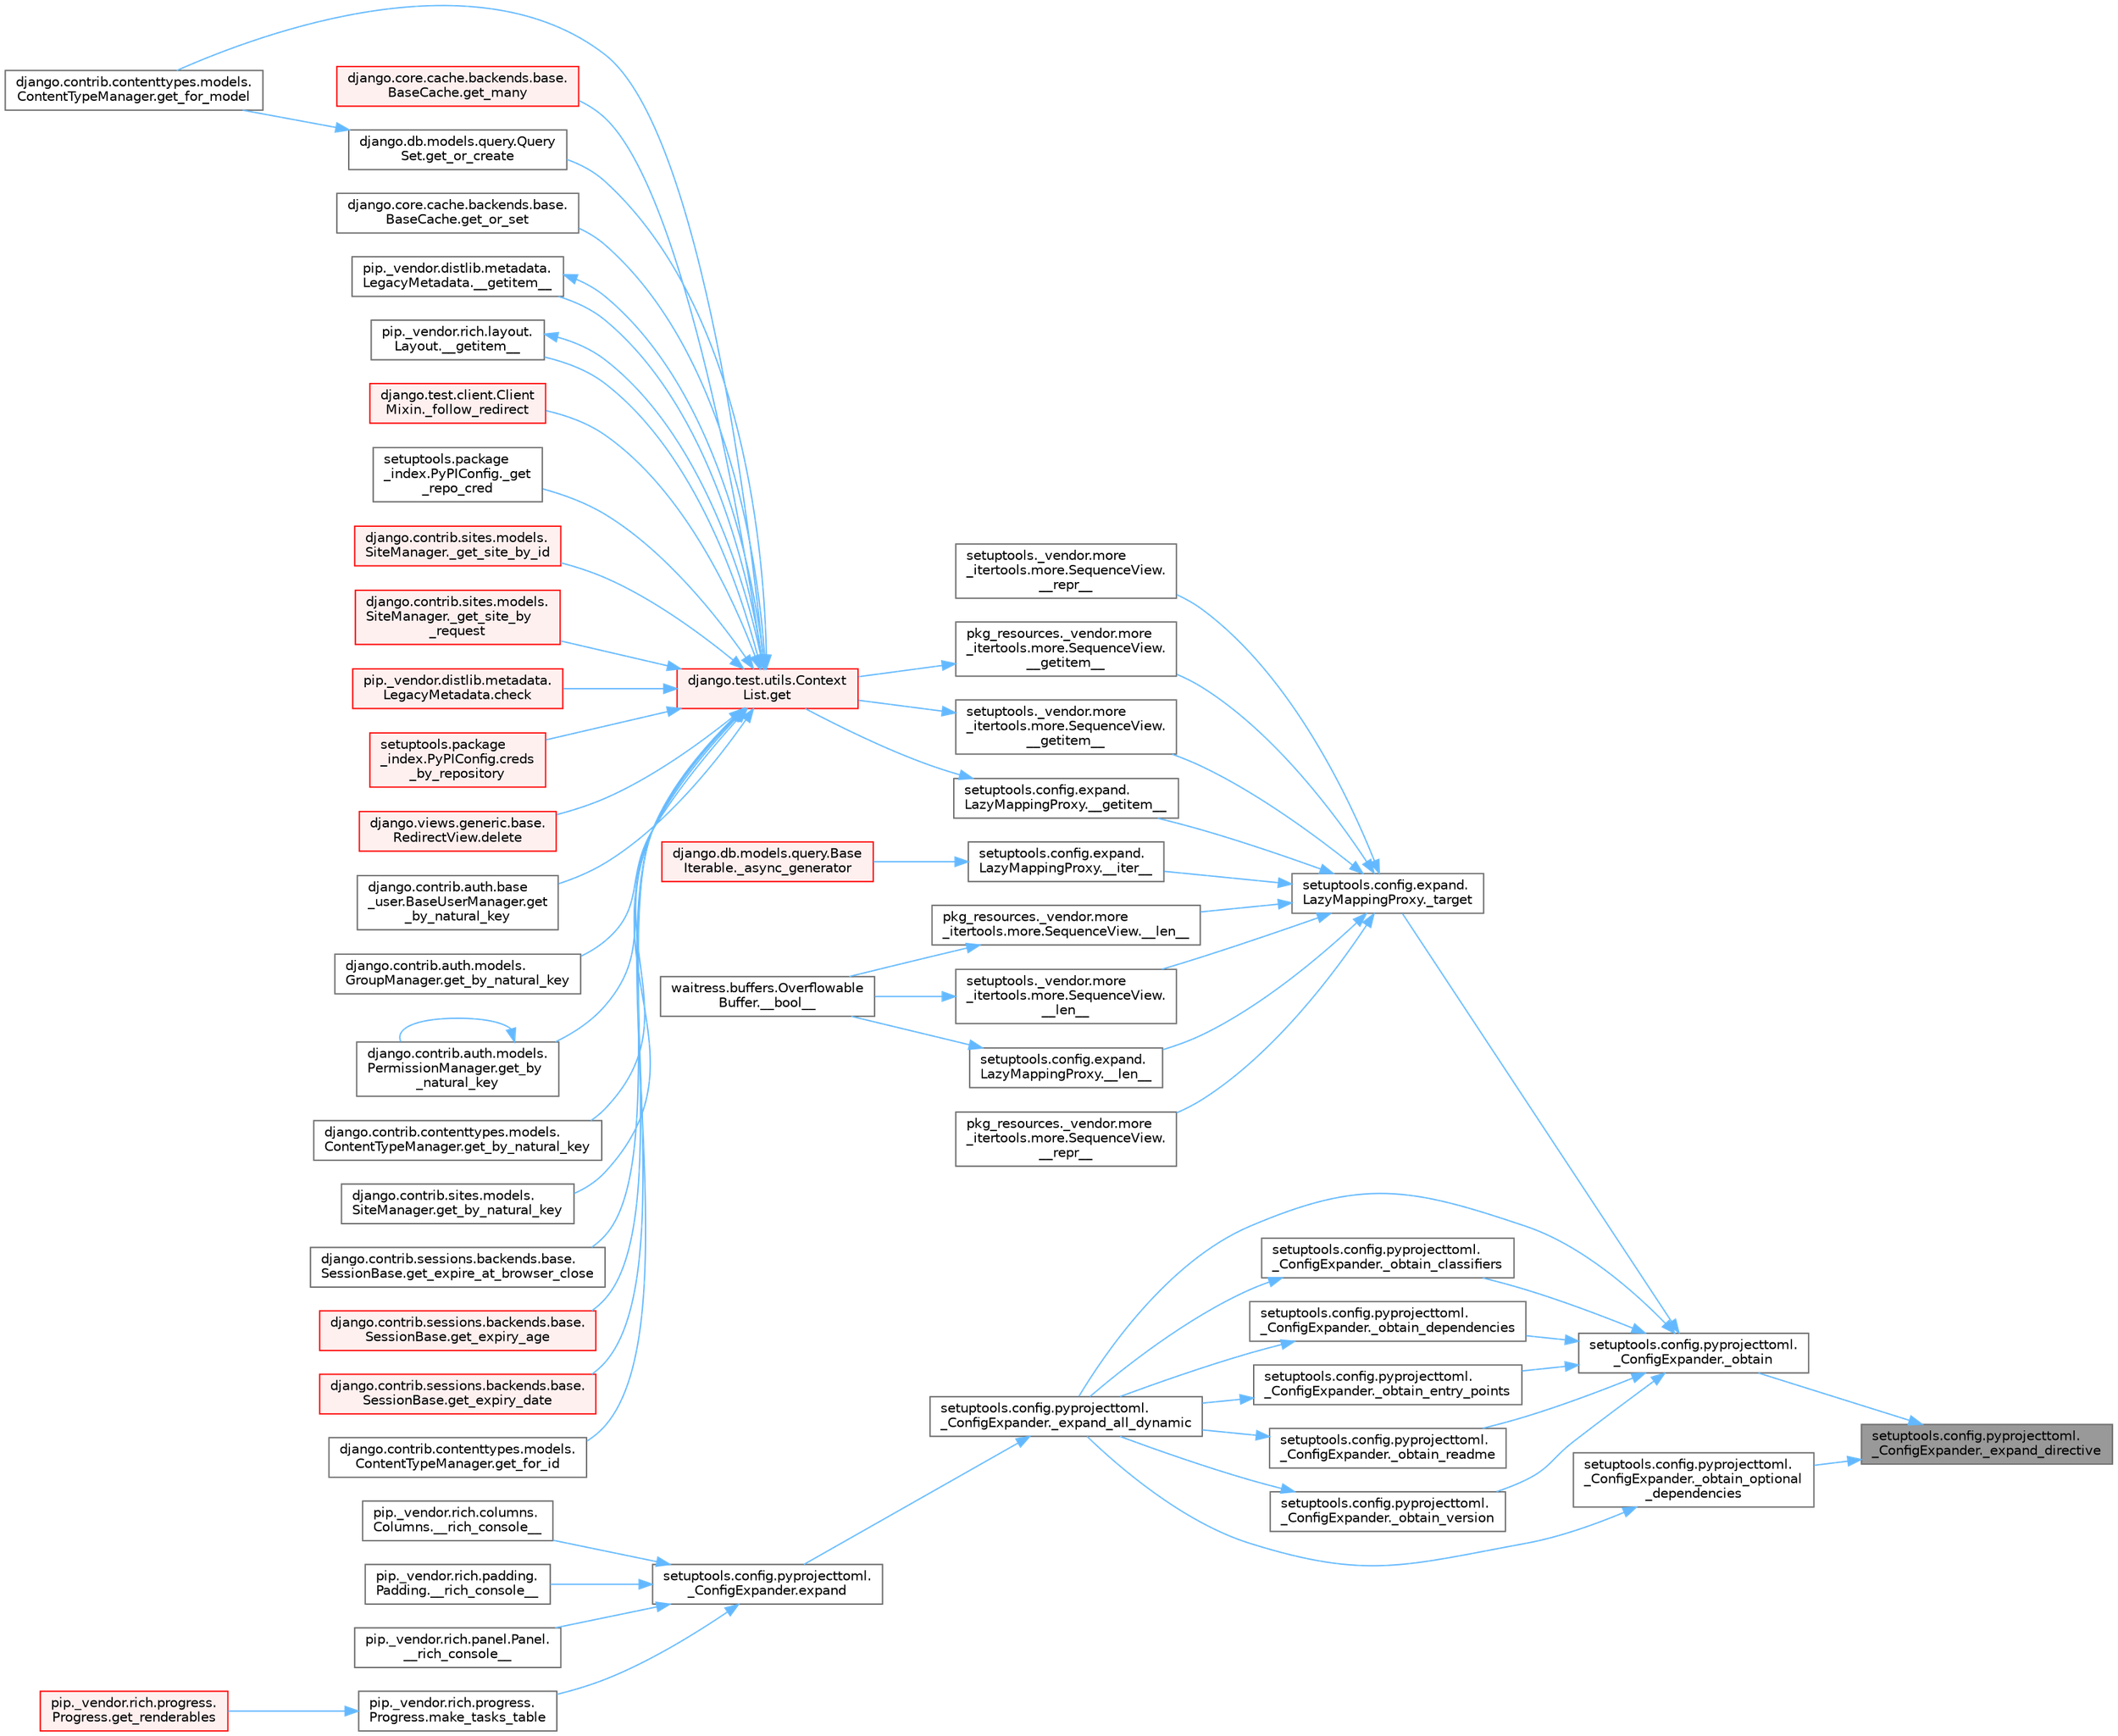 digraph "setuptools.config.pyprojecttoml._ConfigExpander._expand_directive"
{
 // LATEX_PDF_SIZE
  bgcolor="transparent";
  edge [fontname=Helvetica,fontsize=10,labelfontname=Helvetica,labelfontsize=10];
  node [fontname=Helvetica,fontsize=10,shape=box,height=0.2,width=0.4];
  rankdir="RL";
  Node1 [id="Node000001",label="setuptools.config.pyprojecttoml.\l_ConfigExpander._expand_directive",height=0.2,width=0.4,color="gray40", fillcolor="grey60", style="filled", fontcolor="black",tooltip=" "];
  Node1 -> Node2 [id="edge1_Node000001_Node000002",dir="back",color="steelblue1",style="solid",tooltip=" "];
  Node2 [id="Node000002",label="setuptools.config.pyprojecttoml.\l_ConfigExpander._obtain",height=0.2,width=0.4,color="grey40", fillcolor="white", style="filled",URL="$classsetuptools_1_1config_1_1pyprojecttoml_1_1___config_expander.html#a36e4fdbd57f7f8dc1886cb4961a920f5",tooltip=" "];
  Node2 -> Node3 [id="edge2_Node000002_Node000003",dir="back",color="steelblue1",style="solid",tooltip=" "];
  Node3 [id="Node000003",label="setuptools.config.pyprojecttoml.\l_ConfigExpander._expand_all_dynamic",height=0.2,width=0.4,color="grey40", fillcolor="white", style="filled",URL="$classsetuptools_1_1config_1_1pyprojecttoml_1_1___config_expander.html#aebe94f0d53bb9999f29652fc155e7b01",tooltip=" "];
  Node3 -> Node4 [id="edge3_Node000003_Node000004",dir="back",color="steelblue1",style="solid",tooltip=" "];
  Node4 [id="Node000004",label="setuptools.config.pyprojecttoml.\l_ConfigExpander.expand",height=0.2,width=0.4,color="grey40", fillcolor="white", style="filled",URL="$classsetuptools_1_1config_1_1pyprojecttoml_1_1___config_expander.html#a15ef5ddaca1336e1cdbfe6fa2d89ab46",tooltip=" "];
  Node4 -> Node5 [id="edge4_Node000004_Node000005",dir="back",color="steelblue1",style="solid",tooltip=" "];
  Node5 [id="Node000005",label="pip._vendor.rich.columns.\lColumns.__rich_console__",height=0.2,width=0.4,color="grey40", fillcolor="white", style="filled",URL="$classpip_1_1__vendor_1_1rich_1_1columns_1_1_columns.html#aaae297ec38827f15d1d15327be4e4a12",tooltip=" "];
  Node4 -> Node6 [id="edge5_Node000004_Node000006",dir="back",color="steelblue1",style="solid",tooltip=" "];
  Node6 [id="Node000006",label="pip._vendor.rich.padding.\lPadding.__rich_console__",height=0.2,width=0.4,color="grey40", fillcolor="white", style="filled",URL="$classpip_1_1__vendor_1_1rich_1_1padding_1_1_padding.html#a23e27b4fb591fa1a4b6a04c497729077",tooltip=" "];
  Node4 -> Node7 [id="edge6_Node000004_Node000007",dir="back",color="steelblue1",style="solid",tooltip=" "];
  Node7 [id="Node000007",label="pip._vendor.rich.panel.Panel.\l__rich_console__",height=0.2,width=0.4,color="grey40", fillcolor="white", style="filled",URL="$classpip_1_1__vendor_1_1rich_1_1panel_1_1_panel.html#a6c612abd2dc827e0625fba926d709fb6",tooltip=" "];
  Node4 -> Node8 [id="edge7_Node000004_Node000008",dir="back",color="steelblue1",style="solid",tooltip=" "];
  Node8 [id="Node000008",label="pip._vendor.rich.progress.\lProgress.make_tasks_table",height=0.2,width=0.4,color="grey40", fillcolor="white", style="filled",URL="$classpip_1_1__vendor_1_1rich_1_1progress_1_1_progress.html#a42f4570b586d6cc467773cc7303b830d",tooltip=" "];
  Node8 -> Node9 [id="edge8_Node000008_Node000009",dir="back",color="steelblue1",style="solid",tooltip=" "];
  Node9 [id="Node000009",label="pip._vendor.rich.progress.\lProgress.get_renderables",height=0.2,width=0.4,color="red", fillcolor="#FFF0F0", style="filled",URL="$classpip_1_1__vendor_1_1rich_1_1progress_1_1_progress.html#ae329cb9b10713e0971717cebcf2d234f",tooltip=" "];
  Node2 -> Node3182 [id="edge9_Node000002_Node003182",dir="back",color="steelblue1",style="solid",tooltip=" "];
  Node3182 [id="Node003182",label="setuptools.config.pyprojecttoml.\l_ConfigExpander._obtain_classifiers",height=0.2,width=0.4,color="grey40", fillcolor="white", style="filled",URL="$classsetuptools_1_1config_1_1pyprojecttoml_1_1___config_expander.html#a80d2582b1ab0f7939455a834413d4516",tooltip=" "];
  Node3182 -> Node3 [id="edge10_Node003182_Node000003",dir="back",color="steelblue1",style="solid",tooltip=" "];
  Node2 -> Node3183 [id="edge11_Node000002_Node003183",dir="back",color="steelblue1",style="solid",tooltip=" "];
  Node3183 [id="Node003183",label="setuptools.config.pyprojecttoml.\l_ConfigExpander._obtain_dependencies",height=0.2,width=0.4,color="grey40", fillcolor="white", style="filled",URL="$classsetuptools_1_1config_1_1pyprojecttoml_1_1___config_expander.html#a9649999c2d233af4133d8d55ce5aed93",tooltip=" "];
  Node3183 -> Node3 [id="edge12_Node003183_Node000003",dir="back",color="steelblue1",style="solid",tooltip=" "];
  Node2 -> Node3184 [id="edge13_Node000002_Node003184",dir="back",color="steelblue1",style="solid",tooltip=" "];
  Node3184 [id="Node003184",label="setuptools.config.pyprojecttoml.\l_ConfigExpander._obtain_entry_points",height=0.2,width=0.4,color="grey40", fillcolor="white", style="filled",URL="$classsetuptools_1_1config_1_1pyprojecttoml_1_1___config_expander.html#a13eb762096e02958a4d8f8417d4b943b",tooltip=" "];
  Node3184 -> Node3 [id="edge14_Node003184_Node000003",dir="back",color="steelblue1",style="solid",tooltip=" "];
  Node2 -> Node3185 [id="edge15_Node000002_Node003185",dir="back",color="steelblue1",style="solid",tooltip=" "];
  Node3185 [id="Node003185",label="setuptools.config.pyprojecttoml.\l_ConfigExpander._obtain_readme",height=0.2,width=0.4,color="grey40", fillcolor="white", style="filled",URL="$classsetuptools_1_1config_1_1pyprojecttoml_1_1___config_expander.html#a5c56f85a1a51f799c53b1a23043ea0c0",tooltip=" "];
  Node3185 -> Node3 [id="edge16_Node003185_Node000003",dir="back",color="steelblue1",style="solid",tooltip=" "];
  Node2 -> Node3186 [id="edge17_Node000002_Node003186",dir="back",color="steelblue1",style="solid",tooltip=" "];
  Node3186 [id="Node003186",label="setuptools.config.pyprojecttoml.\l_ConfigExpander._obtain_version",height=0.2,width=0.4,color="grey40", fillcolor="white", style="filled",URL="$classsetuptools_1_1config_1_1pyprojecttoml_1_1___config_expander.html#a768e0c3b24c13786b6c08c66116bf76a",tooltip=" "];
  Node3186 -> Node3 [id="edge18_Node003186_Node000003",dir="back",color="steelblue1",style="solid",tooltip=" "];
  Node2 -> Node3187 [id="edge19_Node000002_Node003187",dir="back",color="steelblue1",style="solid",tooltip=" "];
  Node3187 [id="Node003187",label="setuptools.config.expand.\lLazyMappingProxy._target",height=0.2,width=0.4,color="grey40", fillcolor="white", style="filled",URL="$classsetuptools_1_1config_1_1expand_1_1_lazy_mapping_proxy.html#a6560be1f4804352acc99b9f73e564138",tooltip=" "];
  Node3187 -> Node3188 [id="edge20_Node003187_Node003188",dir="back",color="steelblue1",style="solid",tooltip=" "];
  Node3188 [id="Node003188",label="pkg_resources._vendor.more\l_itertools.more.SequenceView.\l__getitem__",height=0.2,width=0.4,color="grey40", fillcolor="white", style="filled",URL="$classpkg__resources_1_1__vendor_1_1more__itertools_1_1more_1_1_sequence_view.html#a488a98f16cc85463d2ada8e16c13d7c7",tooltip=" "];
  Node3188 -> Node143 [id="edge21_Node003188_Node000143",dir="back",color="steelblue1",style="solid",tooltip=" "];
  Node143 [id="Node000143",label="django.test.utils.Context\lList.get",height=0.2,width=0.4,color="red", fillcolor="#FFF0F0", style="filled",URL="$classdjango_1_1test_1_1utils_1_1_context_list.html#a1797663a8ac92f44dcb9ad281a896842",tooltip=" "];
  Node143 -> Node144 [id="edge22_Node000143_Node000144",dir="back",color="steelblue1",style="solid",tooltip=" "];
  Node144 [id="Node000144",label="pip._vendor.distlib.metadata.\lLegacyMetadata.__getitem__",height=0.2,width=0.4,color="grey40", fillcolor="white", style="filled",URL="$classpip_1_1__vendor_1_1distlib_1_1metadata_1_1_legacy_metadata.html#a4bbfa90e12a85ff919edb328c979731c",tooltip=" "];
  Node144 -> Node143 [id="edge23_Node000144_Node000143",dir="back",color="steelblue1",style="solid",tooltip=" "];
  Node143 -> Node145 [id="edge24_Node000143_Node000145",dir="back",color="steelblue1",style="solid",tooltip=" "];
  Node145 [id="Node000145",label="pip._vendor.rich.layout.\lLayout.__getitem__",height=0.2,width=0.4,color="grey40", fillcolor="white", style="filled",URL="$classpip_1_1__vendor_1_1rich_1_1layout_1_1_layout.html#add0ab2d771b738c1d8f491d5fc922238",tooltip=" "];
  Node145 -> Node143 [id="edge25_Node000145_Node000143",dir="back",color="steelblue1",style="solid",tooltip=" "];
  Node143 -> Node146 [id="edge26_Node000143_Node000146",dir="back",color="steelblue1",style="solid",tooltip=" "];
  Node146 [id="Node000146",label="django.test.client.Client\lMixin._follow_redirect",height=0.2,width=0.4,color="red", fillcolor="#FFF0F0", style="filled",URL="$classdjango_1_1test_1_1client_1_1_client_mixin.html#a8ef9c674c0e06268a84a19666287c660",tooltip=" "];
  Node143 -> Node1784 [id="edge27_Node000143_Node001784",dir="back",color="steelblue1",style="solid",tooltip=" "];
  Node1784 [id="Node001784",label="setuptools.package\l_index.PyPIConfig._get\l_repo_cred",height=0.2,width=0.4,color="grey40", fillcolor="white", style="filled",URL="$classsetuptools_1_1package__index_1_1_py_p_i_config.html#ae131b3373b6208486cc5f156eaa7265a",tooltip=" "];
  Node143 -> Node1785 [id="edge28_Node000143_Node001785",dir="back",color="steelblue1",style="solid",tooltip=" "];
  Node1785 [id="Node001785",label="django.contrib.sites.models.\lSiteManager._get_site_by_id",height=0.2,width=0.4,color="red", fillcolor="#FFF0F0", style="filled",URL="$classdjango_1_1contrib_1_1sites_1_1models_1_1_site_manager.html#aa2caa86610079c1d43d51ecd4eeffdfd",tooltip=" "];
  Node143 -> Node1787 [id="edge29_Node000143_Node001787",dir="back",color="steelblue1",style="solid",tooltip=" "];
  Node1787 [id="Node001787",label="django.contrib.sites.models.\lSiteManager._get_site_by\l_request",height=0.2,width=0.4,color="red", fillcolor="#FFF0F0", style="filled",URL="$classdjango_1_1contrib_1_1sites_1_1models_1_1_site_manager.html#afe4ac1f1603e7bc2e95bd348c30e9d81",tooltip=" "];
  Node143 -> Node1788 [id="edge30_Node000143_Node001788",dir="back",color="steelblue1",style="solid",tooltip=" "];
  Node1788 [id="Node001788",label="pip._vendor.distlib.metadata.\lLegacyMetadata.check",height=0.2,width=0.4,color="red", fillcolor="#FFF0F0", style="filled",URL="$classpip_1_1__vendor_1_1distlib_1_1metadata_1_1_legacy_metadata.html#a9f3d75961911af2473c8092d354b3d85",tooltip=" "];
  Node143 -> Node1789 [id="edge31_Node000143_Node001789",dir="back",color="steelblue1",style="solid",tooltip=" "];
  Node1789 [id="Node001789",label="setuptools.package\l_index.PyPIConfig.creds\l_by_repository",height=0.2,width=0.4,color="red", fillcolor="#FFF0F0", style="filled",URL="$classsetuptools_1_1package__index_1_1_py_p_i_config.html#a277b3e89479d171582044b5f9eb920a0",tooltip=" "];
  Node143 -> Node1791 [id="edge32_Node000143_Node001791",dir="back",color="steelblue1",style="solid",tooltip=" "];
  Node1791 [id="Node001791",label="django.views.generic.base.\lRedirectView.delete",height=0.2,width=0.4,color="red", fillcolor="#FFF0F0", style="filled",URL="$classdjango_1_1views_1_1generic_1_1base_1_1_redirect_view.html#a7060a2e85ff141d1950dd42e436fb9f1",tooltip=" "];
  Node143 -> Node1792 [id="edge33_Node000143_Node001792",dir="back",color="steelblue1",style="solid",tooltip=" "];
  Node1792 [id="Node001792",label="django.contrib.auth.base\l_user.BaseUserManager.get\l_by_natural_key",height=0.2,width=0.4,color="grey40", fillcolor="white", style="filled",URL="$classdjango_1_1contrib_1_1auth_1_1base__user_1_1_base_user_manager.html#a9e0cf0e3651ecbe163d9f87b076b0bf9",tooltip=" "];
  Node143 -> Node1793 [id="edge34_Node000143_Node001793",dir="back",color="steelblue1",style="solid",tooltip=" "];
  Node1793 [id="Node001793",label="django.contrib.auth.models.\lGroupManager.get_by_natural_key",height=0.2,width=0.4,color="grey40", fillcolor="white", style="filled",URL="$classdjango_1_1contrib_1_1auth_1_1models_1_1_group_manager.html#af57a9a2ac1ef277ef6f1956f9d25293e",tooltip=" "];
  Node143 -> Node1794 [id="edge35_Node000143_Node001794",dir="back",color="steelblue1",style="solid",tooltip=" "];
  Node1794 [id="Node001794",label="django.contrib.auth.models.\lPermissionManager.get_by\l_natural_key",height=0.2,width=0.4,color="grey40", fillcolor="white", style="filled",URL="$classdjango_1_1contrib_1_1auth_1_1models_1_1_permission_manager.html#a27621698d1bd2b3a2d73dbcd84db0cc3",tooltip=" "];
  Node1794 -> Node1794 [id="edge36_Node001794_Node001794",dir="back",color="steelblue1",style="solid",tooltip=" "];
  Node143 -> Node1795 [id="edge37_Node000143_Node001795",dir="back",color="steelblue1",style="solid",tooltip=" "];
  Node1795 [id="Node001795",label="django.contrib.contenttypes.models.\lContentTypeManager.get_by_natural_key",height=0.2,width=0.4,color="grey40", fillcolor="white", style="filled",URL="$classdjango_1_1contrib_1_1contenttypes_1_1models_1_1_content_type_manager.html#aa19a7b03514cc1871e322fd5aeb2ecbe",tooltip=" "];
  Node143 -> Node1796 [id="edge38_Node000143_Node001796",dir="back",color="steelblue1",style="solid",tooltip=" "];
  Node1796 [id="Node001796",label="django.contrib.sites.models.\lSiteManager.get_by_natural_key",height=0.2,width=0.4,color="grey40", fillcolor="white", style="filled",URL="$classdjango_1_1contrib_1_1sites_1_1models_1_1_site_manager.html#aeb05076243fd13bbdb7e1fe18794269c",tooltip=" "];
  Node143 -> Node1797 [id="edge39_Node000143_Node001797",dir="back",color="steelblue1",style="solid",tooltip=" "];
  Node1797 [id="Node001797",label="django.contrib.sessions.backends.base.\lSessionBase.get_expire_at_browser_close",height=0.2,width=0.4,color="grey40", fillcolor="white", style="filled",URL="$classdjango_1_1contrib_1_1sessions_1_1backends_1_1base_1_1_session_base.html#a84c6c4afda960d505a1b2a7d3f97d75f",tooltip=" "];
  Node143 -> Node1798 [id="edge40_Node000143_Node001798",dir="back",color="steelblue1",style="solid",tooltip=" "];
  Node1798 [id="Node001798",label="django.contrib.sessions.backends.base.\lSessionBase.get_expiry_age",height=0.2,width=0.4,color="red", fillcolor="#FFF0F0", style="filled",URL="$classdjango_1_1contrib_1_1sessions_1_1backends_1_1base_1_1_session_base.html#af853871a0f2af33b0fd38d04e9296e01",tooltip=" "];
  Node143 -> Node1799 [id="edge41_Node000143_Node001799",dir="back",color="steelblue1",style="solid",tooltip=" "];
  Node1799 [id="Node001799",label="django.contrib.sessions.backends.base.\lSessionBase.get_expiry_date",height=0.2,width=0.4,color="red", fillcolor="#FFF0F0", style="filled",URL="$classdjango_1_1contrib_1_1sessions_1_1backends_1_1base_1_1_session_base.html#af87a5a48ca86a64f795e97f3529df849",tooltip=" "];
  Node143 -> Node1801 [id="edge42_Node000143_Node001801",dir="back",color="steelblue1",style="solid",tooltip=" "];
  Node1801 [id="Node001801",label="django.contrib.contenttypes.models.\lContentTypeManager.get_for_id",height=0.2,width=0.4,color="grey40", fillcolor="white", style="filled",URL="$classdjango_1_1contrib_1_1contenttypes_1_1models_1_1_content_type_manager.html#a4f41aa06163cf8140d954a9d9ac0e99f",tooltip=" "];
  Node143 -> Node808 [id="edge43_Node000143_Node000808",dir="back",color="steelblue1",style="solid",tooltip=" "];
  Node808 [id="Node000808",label="django.contrib.contenttypes.models.\lContentTypeManager.get_for_model",height=0.2,width=0.4,color="grey40", fillcolor="white", style="filled",URL="$classdjango_1_1contrib_1_1contenttypes_1_1models_1_1_content_type_manager.html#a1b89bc07df6111e44f749d556f96a414",tooltip=" "];
  Node143 -> Node1802 [id="edge44_Node000143_Node001802",dir="back",color="steelblue1",style="solid",tooltip=" "];
  Node1802 [id="Node001802",label="django.core.cache.backends.base.\lBaseCache.get_many",height=0.2,width=0.4,color="red", fillcolor="#FFF0F0", style="filled",URL="$classdjango_1_1core_1_1cache_1_1backends_1_1base_1_1_base_cache.html#a1d156ab9ced75cecfa673cbee3ac9053",tooltip=" "];
  Node143 -> Node807 [id="edge45_Node000143_Node000807",dir="back",color="steelblue1",style="solid",tooltip=" "];
  Node807 [id="Node000807",label="django.db.models.query.Query\lSet.get_or_create",height=0.2,width=0.4,color="grey40", fillcolor="white", style="filled",URL="$classdjango_1_1db_1_1models_1_1query_1_1_query_set.html#a0f727927ec4d1b9f3087b831cc911c59",tooltip=" "];
  Node807 -> Node808 [id="edge46_Node000807_Node000808",dir="back",color="steelblue1",style="solid",tooltip=" "];
  Node143 -> Node823 [id="edge47_Node000143_Node000823",dir="back",color="steelblue1",style="solid",tooltip=" "];
  Node823 [id="Node000823",label="django.core.cache.backends.base.\lBaseCache.get_or_set",height=0.2,width=0.4,color="grey40", fillcolor="white", style="filled",URL="$classdjango_1_1core_1_1cache_1_1backends_1_1base_1_1_base_cache.html#ac478d532b4c2b74987f49ff8291e5343",tooltip=" "];
  Node3187 -> Node3189 [id="edge48_Node003187_Node003189",dir="back",color="steelblue1",style="solid",tooltip=" "];
  Node3189 [id="Node003189",label="setuptools._vendor.more\l_itertools.more.SequenceView.\l__getitem__",height=0.2,width=0.4,color="grey40", fillcolor="white", style="filled",URL="$classsetuptools_1_1__vendor_1_1more__itertools_1_1more_1_1_sequence_view.html#a20f16e939282a61d8f8ea63e8c0aab57",tooltip=" "];
  Node3189 -> Node143 [id="edge49_Node003189_Node000143",dir="back",color="steelblue1",style="solid",tooltip=" "];
  Node3187 -> Node3190 [id="edge50_Node003187_Node003190",dir="back",color="steelblue1",style="solid",tooltip=" "];
  Node3190 [id="Node003190",label="setuptools.config.expand.\lLazyMappingProxy.__getitem__",height=0.2,width=0.4,color="grey40", fillcolor="white", style="filled",URL="$classsetuptools_1_1config_1_1expand_1_1_lazy_mapping_proxy.html#a3c1cb147cc972f15609158b8e36a450c",tooltip=" "];
  Node3190 -> Node143 [id="edge51_Node003190_Node000143",dir="back",color="steelblue1",style="solid",tooltip=" "];
  Node3187 -> Node3191 [id="edge52_Node003187_Node003191",dir="back",color="steelblue1",style="solid",tooltip=" "];
  Node3191 [id="Node003191",label="setuptools.config.expand.\lLazyMappingProxy.__iter__",height=0.2,width=0.4,color="grey40", fillcolor="white", style="filled",URL="$classsetuptools_1_1config_1_1expand_1_1_lazy_mapping_proxy.html#aafe21017733330a571d34b3ce5b97f88",tooltip=" "];
  Node3191 -> Node133 [id="edge53_Node003191_Node000133",dir="back",color="steelblue1",style="solid",tooltip=" "];
  Node133 [id="Node000133",label="django.db.models.query.Base\lIterable._async_generator",height=0.2,width=0.4,color="red", fillcolor="#FFF0F0", style="filled",URL="$classdjango_1_1db_1_1models_1_1query_1_1_base_iterable.html#a3ecc2267976bc6628d1fe84d78355144",tooltip=" "];
  Node3187 -> Node3192 [id="edge54_Node003187_Node003192",dir="back",color="steelblue1",style="solid",tooltip=" "];
  Node3192 [id="Node003192",label="pkg_resources._vendor.more\l_itertools.more.SequenceView.__len__",height=0.2,width=0.4,color="grey40", fillcolor="white", style="filled",URL="$classpkg__resources_1_1__vendor_1_1more__itertools_1_1more_1_1_sequence_view.html#a0a2bf71ca9f6c55112d7752468faf218",tooltip=" "];
  Node3192 -> Node677 [id="edge55_Node003192_Node000677",dir="back",color="steelblue1",style="solid",tooltip=" "];
  Node677 [id="Node000677",label="waitress.buffers.Overflowable\lBuffer.__bool__",height=0.2,width=0.4,color="grey40", fillcolor="white", style="filled",URL="$classwaitress_1_1buffers_1_1_overflowable_buffer.html#afb6d9eccdeea0e50b91f9281878e017a",tooltip=" "];
  Node3187 -> Node3193 [id="edge56_Node003187_Node003193",dir="back",color="steelblue1",style="solid",tooltip=" "];
  Node3193 [id="Node003193",label="setuptools._vendor.more\l_itertools.more.SequenceView.\l__len__",height=0.2,width=0.4,color="grey40", fillcolor="white", style="filled",URL="$classsetuptools_1_1__vendor_1_1more__itertools_1_1more_1_1_sequence_view.html#abd530852b86c4d524cf2f741a6b05344",tooltip=" "];
  Node3193 -> Node677 [id="edge57_Node003193_Node000677",dir="back",color="steelblue1",style="solid",tooltip=" "];
  Node3187 -> Node3194 [id="edge58_Node003187_Node003194",dir="back",color="steelblue1",style="solid",tooltip=" "];
  Node3194 [id="Node003194",label="setuptools.config.expand.\lLazyMappingProxy.__len__",height=0.2,width=0.4,color="grey40", fillcolor="white", style="filled",URL="$classsetuptools_1_1config_1_1expand_1_1_lazy_mapping_proxy.html#aeced8ad23f8b1df5dcda07fe840bf128",tooltip=" "];
  Node3194 -> Node677 [id="edge59_Node003194_Node000677",dir="back",color="steelblue1",style="solid",tooltip=" "];
  Node3187 -> Node3195 [id="edge60_Node003187_Node003195",dir="back",color="steelblue1",style="solid",tooltip=" "];
  Node3195 [id="Node003195",label="pkg_resources._vendor.more\l_itertools.more.SequenceView.\l__repr__",height=0.2,width=0.4,color="grey40", fillcolor="white", style="filled",URL="$classpkg__resources_1_1__vendor_1_1more__itertools_1_1more_1_1_sequence_view.html#a6fc2b838b5e1960364eea0022e4cd2a3",tooltip=" "];
  Node3187 -> Node3196 [id="edge61_Node003187_Node003196",dir="back",color="steelblue1",style="solid",tooltip=" "];
  Node3196 [id="Node003196",label="setuptools._vendor.more\l_itertools.more.SequenceView.\l__repr__",height=0.2,width=0.4,color="grey40", fillcolor="white", style="filled",URL="$classsetuptools_1_1__vendor_1_1more__itertools_1_1more_1_1_sequence_view.html#acda079763bacfb2949b339c8318aa6f9",tooltip=" "];
  Node1 -> Node3197 [id="edge62_Node000001_Node003197",dir="back",color="steelblue1",style="solid",tooltip=" "];
  Node3197 [id="Node003197",label="setuptools.config.pyprojecttoml.\l_ConfigExpander._obtain_optional\l_dependencies",height=0.2,width=0.4,color="grey40", fillcolor="white", style="filled",URL="$classsetuptools_1_1config_1_1pyprojecttoml_1_1___config_expander.html#a5684501b560dbc53b602657b1dfeb6f1",tooltip=" "];
  Node3197 -> Node3 [id="edge63_Node003197_Node000003",dir="back",color="steelblue1",style="solid",tooltip=" "];
}

